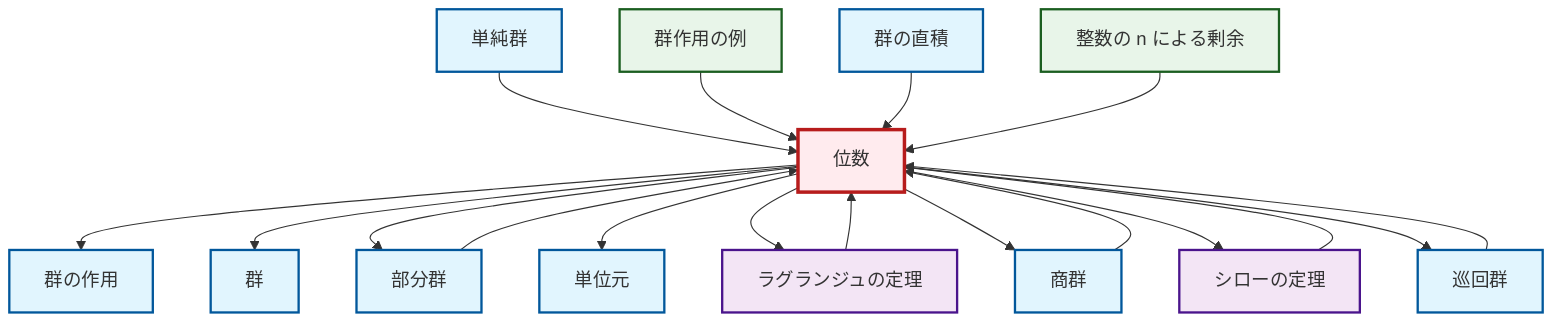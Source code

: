 graph TD
    classDef definition fill:#e1f5fe,stroke:#01579b,stroke-width:2px
    classDef theorem fill:#f3e5f5,stroke:#4a148c,stroke-width:2px
    classDef axiom fill:#fff3e0,stroke:#e65100,stroke-width:2px
    classDef example fill:#e8f5e9,stroke:#1b5e20,stroke-width:2px
    classDef current fill:#ffebee,stroke:#b71c1c,stroke-width:3px
    ex-quotient-integers-mod-n["整数の n による剰余"]:::example
    def-order["位数"]:::definition
    thm-lagrange["ラグランジュの定理"]:::theorem
    def-direct-product["群の直積"]:::definition
    def-group-action["群の作用"]:::definition
    def-identity-element["単位元"]:::definition
    def-subgroup["部分群"]:::definition
    def-cyclic-group["巡回群"]:::definition
    def-group["群"]:::definition
    def-quotient-group["商群"]:::definition
    thm-sylow["シローの定理"]:::theorem
    ex-group-action-examples["群作用の例"]:::example
    def-simple-group["単純群"]:::definition
    def-simple-group --> def-order
    def-cyclic-group --> def-order
    ex-group-action-examples --> def-order
    def-subgroup --> def-order
    def-order --> def-group-action
    def-order --> def-group
    def-order --> def-subgroup
    def-order --> def-identity-element
    def-order --> thm-lagrange
    thm-sylow --> def-order
    def-order --> def-quotient-group
    def-order --> thm-sylow
    def-direct-product --> def-order
    thm-lagrange --> def-order
    def-quotient-group --> def-order
    def-order --> def-cyclic-group
    ex-quotient-integers-mod-n --> def-order
    class def-order current
